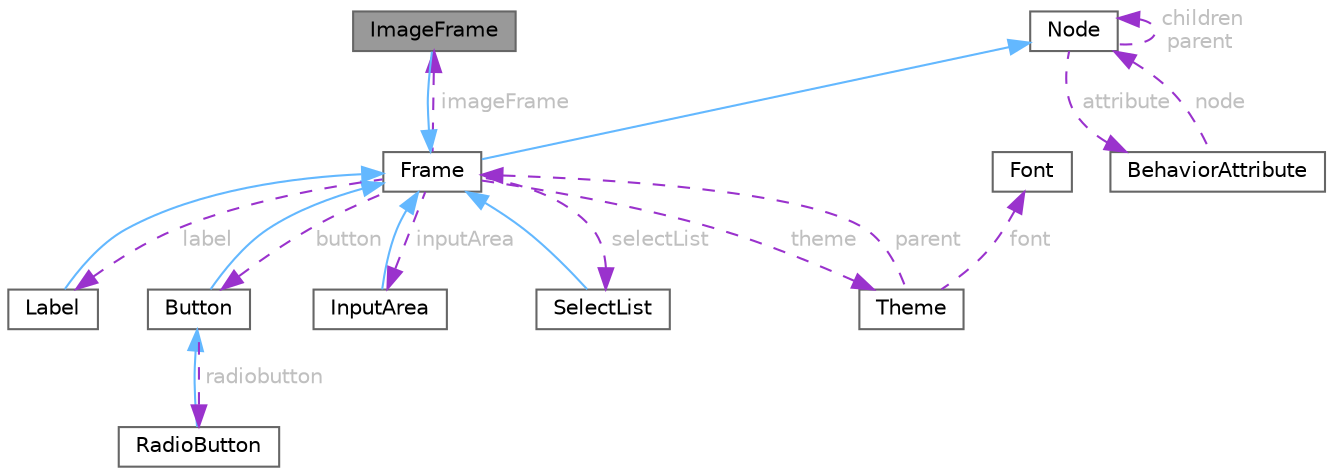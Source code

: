digraph "ImageFrame"
{
 // LATEX_PDF_SIZE
  bgcolor="transparent";
  edge [fontname=Helvetica,fontsize=10,labelfontname=Helvetica,labelfontsize=10];
  node [fontname=Helvetica,fontsize=10,shape=box,height=0.2,width=0.4];
  Node1 [id="Node000001",label="ImageFrame",height=0.2,width=0.4,color="gray40", fillcolor="grey60", style="filled", fontcolor="black",tooltip="Represents an image frame."];
  Node2 -> Node1 [id="edge1_Node000001_Node000002",dir="back",color="steelblue1",style="solid",tooltip=" "];
  Node2 [id="Node000002",label="Frame",height=0.2,width=0.4,color="gray40", fillcolor="white", style="filled",URL="$class_frame.html",tooltip="Represents a frame."];
  Node3 -> Node2 [id="edge2_Node000002_Node000003",dir="back",color="steelblue1",style="solid",tooltip=" "];
  Node3 [id="Node000003",label="Node",height=0.2,width=0.4,color="gray40", fillcolor="white", style="filled",URL="$class_node.html",tooltip="Represents a node in the tree structure."];
  Node3 -> Node3 [id="edge3_Node000003_Node000003",dir="back",color="darkorchid3",style="dashed",tooltip=" ",label=" children\nparent",fontcolor="grey" ];
  Node4 -> Node3 [id="edge4_Node000003_Node000004",dir="back",color="darkorchid3",style="dashed",tooltip=" ",label=" attribute",fontcolor="grey" ];
  Node4 [id="Node000004",label="BehaviorAttribute",height=0.2,width=0.4,color="gray40", fillcolor="white", style="filled",URL="$union_behavior_attribute.html",tooltip=" "];
  Node3 -> Node4 [id="edge5_Node000004_Node000003",dir="back",color="darkorchid3",style="dashed",tooltip=" ",label=" node",fontcolor="grey" ];
  Node5 -> Node2 [id="edge6_Node000002_Node000005",dir="back",color="darkorchid3",style="dashed",tooltip=" ",label=" theme",fontcolor="grey" ];
  Node5 [id="Node000005",label="Theme",height=0.2,width=0.4,color="gray40", fillcolor="white", style="filled",URL="$struct_theme.html",tooltip="Represents a theme."];
  Node6 -> Node5 [id="edge7_Node000005_Node000006",dir="back",color="darkorchid3",style="dashed",tooltip=" ",label=" font",fontcolor="grey" ];
  Node6 [id="Node000006",label="Font",height=0.2,width=0.4,color="gray40", fillcolor="white", style="filled",URL="$struct_font.html",tooltip="Represents a font."];
  Node2 -> Node5 [id="edge8_Node000005_Node000002",dir="back",color="darkorchid3",style="dashed",tooltip=" ",label=" parent",fontcolor="grey" ];
  Node7 -> Node2 [id="edge9_Node000002_Node000007",dir="back",color="darkorchid3",style="dashed",tooltip=" ",label=" label",fontcolor="grey" ];
  Node7 [id="Node000007",label="Label",height=0.2,width=0.4,color="gray40", fillcolor="white", style="filled",URL="$class_label.html",tooltip="Represents a label."];
  Node2 -> Node7 [id="edge10_Node000007_Node000002",dir="back",color="steelblue1",style="solid",tooltip=" "];
  Node8 -> Node2 [id="edge11_Node000002_Node000008",dir="back",color="darkorchid3",style="dashed",tooltip=" ",label=" button",fontcolor="grey" ];
  Node8 [id="Node000008",label="Button",height=0.2,width=0.4,color="gray40", fillcolor="white", style="filled",URL="$class_button.html",tooltip="Represents a button."];
  Node2 -> Node8 [id="edge12_Node000008_Node000002",dir="back",color="steelblue1",style="solid",tooltip=" "];
  Node9 -> Node8 [id="edge13_Node000008_Node000009",dir="back",color="darkorchid3",style="dashed",tooltip=" ",label=" radiobutton",fontcolor="grey" ];
  Node9 [id="Node000009",label="RadioButton",height=0.2,width=0.4,color="gray40", fillcolor="white", style="filled",URL="$class_radio_button.html",tooltip="Represents a radio button."];
  Node8 -> Node9 [id="edge14_Node000009_Node000008",dir="back",color="steelblue1",style="solid",tooltip=" "];
  Node10 -> Node2 [id="edge15_Node000002_Node000010",dir="back",color="darkorchid3",style="dashed",tooltip=" ",label=" inputArea",fontcolor="grey" ];
  Node10 [id="Node000010",label="InputArea",height=0.2,width=0.4,color="gray40", fillcolor="white", style="filled",URL="$class_input_area.html",tooltip="Represents an input area."];
  Node2 -> Node10 [id="edge16_Node000010_Node000002",dir="back",color="steelblue1",style="solid",tooltip=" "];
  Node11 -> Node2 [id="edge17_Node000002_Node000011",dir="back",color="darkorchid3",style="dashed",tooltip=" ",label=" selectList",fontcolor="grey" ];
  Node11 [id="Node000011",label="SelectList",height=0.2,width=0.4,color="gray40", fillcolor="white", style="filled",URL="$class_select_list.html",tooltip="Represents a selectable list."];
  Node2 -> Node11 [id="edge18_Node000011_Node000002",dir="back",color="steelblue1",style="solid",tooltip=" "];
  Node1 -> Node2 [id="edge19_Node000002_Node000001",dir="back",color="darkorchid3",style="dashed",tooltip=" ",label=" imageFrame",fontcolor="grey" ];
}
